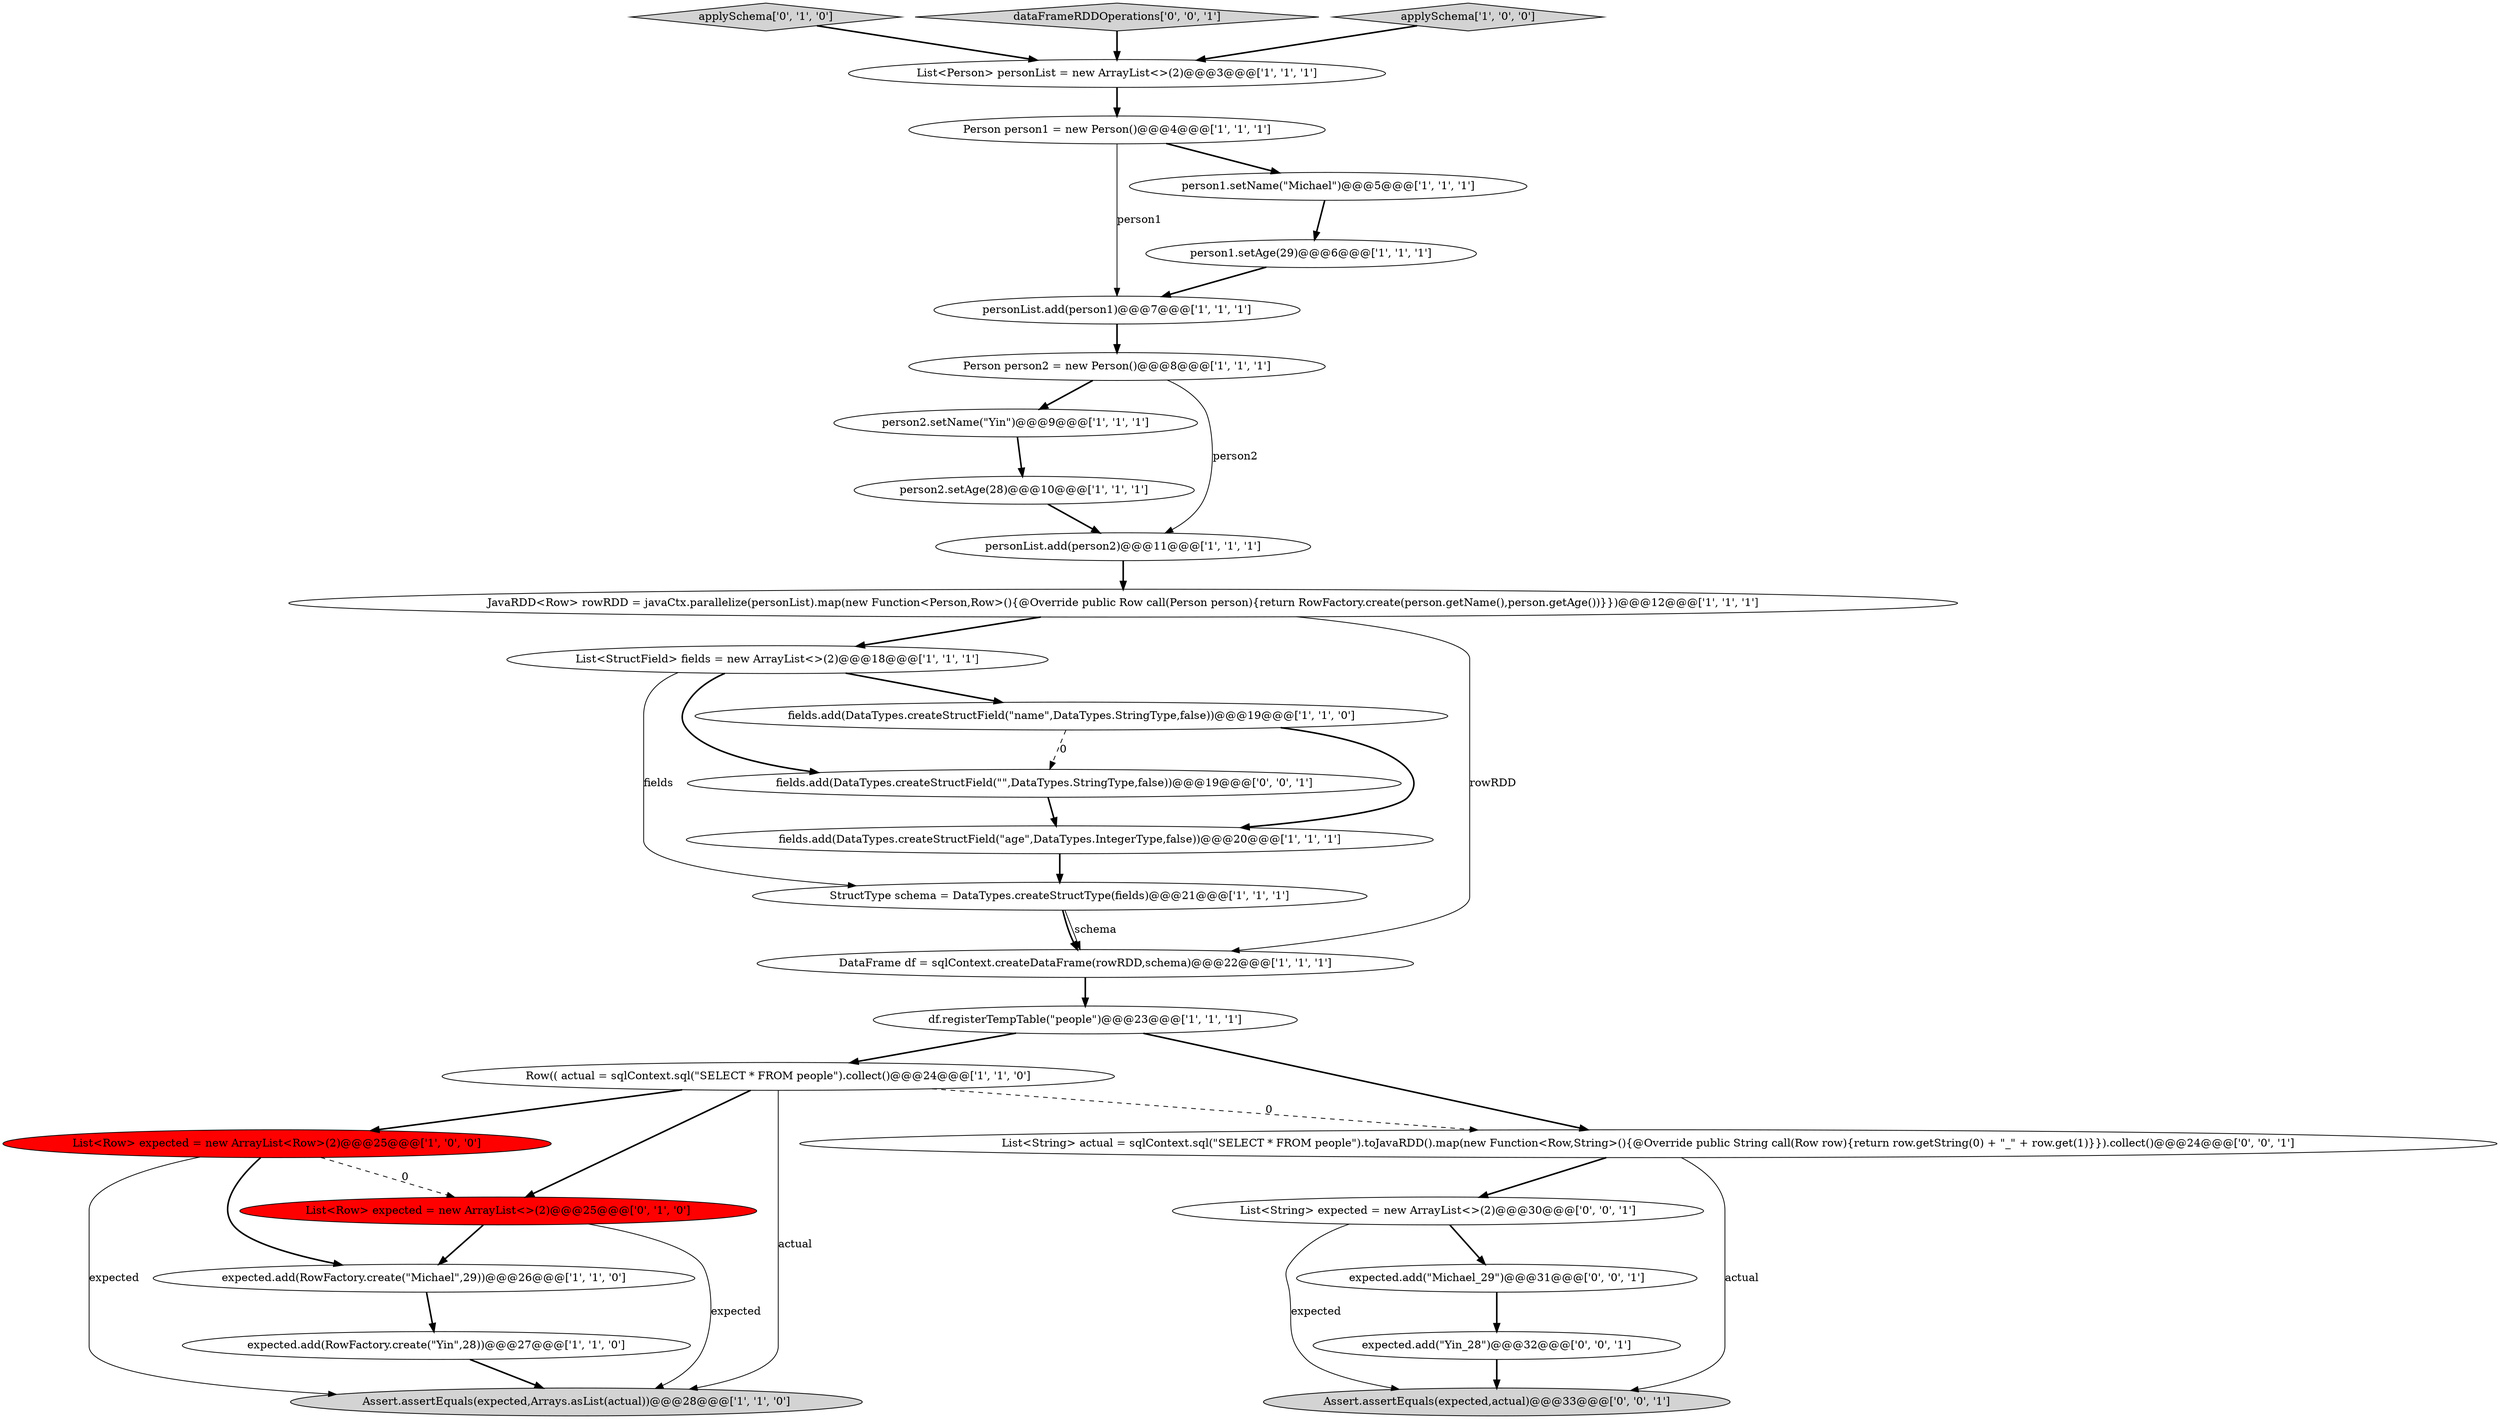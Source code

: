 digraph {
8 [style = filled, label = "person2.setName(\"Yin\")@@@9@@@['1', '1', '1']", fillcolor = white, shape = ellipse image = "AAA0AAABBB1BBB"];
13 [style = filled, label = "StructType schema = DataTypes.createStructType(fields)@@@21@@@['1', '1', '1']", fillcolor = white, shape = ellipse image = "AAA0AAABBB1BBB"];
29 [style = filled, label = "List<String> actual = sqlContext.sql(\"SELECT * FROM people\").toJavaRDD().map(new Function<Row,String>(){@Override public String call(Row row){return row.getString(0) + \"_\" + row.get(1)}}).collect()@@@24@@@['0', '0', '1']", fillcolor = white, shape = ellipse image = "AAA0AAABBB3BBB"];
1 [style = filled, label = "Person person1 = new Person()@@@4@@@['1', '1', '1']", fillcolor = white, shape = ellipse image = "AAA0AAABBB1BBB"];
24 [style = filled, label = "Assert.assertEquals(expected,actual)@@@33@@@['0', '0', '1']", fillcolor = lightgray, shape = ellipse image = "AAA0AAABBB3BBB"];
23 [style = filled, label = "applySchema['0', '1', '0']", fillcolor = lightgray, shape = diamond image = "AAA0AAABBB2BBB"];
27 [style = filled, label = "fields.add(DataTypes.createStructField(\"\",DataTypes.StringType,false))@@@19@@@['0', '0', '1']", fillcolor = white, shape = ellipse image = "AAA0AAABBB3BBB"];
30 [style = filled, label = "expected.add(\"Michael_29\")@@@31@@@['0', '0', '1']", fillcolor = white, shape = ellipse image = "AAA0AAABBB3BBB"];
6 [style = filled, label = "personList.add(person1)@@@7@@@['1', '1', '1']", fillcolor = white, shape = ellipse image = "AAA0AAABBB1BBB"];
26 [style = filled, label = "dataFrameRDDOperations['0', '0', '1']", fillcolor = lightgray, shape = diamond image = "AAA0AAABBB3BBB"];
10 [style = filled, label = "List<Person> personList = new ArrayList<>(2)@@@3@@@['1', '1', '1']", fillcolor = white, shape = ellipse image = "AAA0AAABBB1BBB"];
11 [style = filled, label = "List<StructField> fields = new ArrayList<>(2)@@@18@@@['1', '1', '1']", fillcolor = white, shape = ellipse image = "AAA0AAABBB1BBB"];
15 [style = filled, label = "DataFrame df = sqlContext.createDataFrame(rowRDD,schema)@@@22@@@['1', '1', '1']", fillcolor = white, shape = ellipse image = "AAA0AAABBB1BBB"];
0 [style = filled, label = "Row(( actual = sqlContext.sql(\"SELECT * FROM people\").collect()@@@24@@@['1', '1', '0']", fillcolor = white, shape = ellipse image = "AAA0AAABBB1BBB"];
2 [style = filled, label = "fields.add(DataTypes.createStructField(\"name\",DataTypes.StringType,false))@@@19@@@['1', '1', '0']", fillcolor = white, shape = ellipse image = "AAA0AAABBB1BBB"];
12 [style = filled, label = "applySchema['1', '0', '0']", fillcolor = lightgray, shape = diamond image = "AAA0AAABBB1BBB"];
5 [style = filled, label = "person1.setName(\"Michael\")@@@5@@@['1', '1', '1']", fillcolor = white, shape = ellipse image = "AAA0AAABBB1BBB"];
7 [style = filled, label = "List<Row> expected = new ArrayList<Row>(2)@@@25@@@['1', '0', '0']", fillcolor = red, shape = ellipse image = "AAA1AAABBB1BBB"];
19 [style = filled, label = "Person person2 = new Person()@@@8@@@['1', '1', '1']", fillcolor = white, shape = ellipse image = "AAA0AAABBB1BBB"];
14 [style = filled, label = "fields.add(DataTypes.createStructField(\"age\",DataTypes.IntegerType,false))@@@20@@@['1', '1', '1']", fillcolor = white, shape = ellipse image = "AAA0AAABBB1BBB"];
22 [style = filled, label = "List<Row> expected = new ArrayList<>(2)@@@25@@@['0', '1', '0']", fillcolor = red, shape = ellipse image = "AAA1AAABBB2BBB"];
20 [style = filled, label = "Assert.assertEquals(expected,Arrays.asList(actual))@@@28@@@['1', '1', '0']", fillcolor = lightgray, shape = ellipse image = "AAA0AAABBB1BBB"];
25 [style = filled, label = "List<String> expected = new ArrayList<>(2)@@@30@@@['0', '0', '1']", fillcolor = white, shape = ellipse image = "AAA0AAABBB3BBB"];
21 [style = filled, label = "person1.setAge(29)@@@6@@@['1', '1', '1']", fillcolor = white, shape = ellipse image = "AAA0AAABBB1BBB"];
28 [style = filled, label = "expected.add(\"Yin_28\")@@@32@@@['0', '0', '1']", fillcolor = white, shape = ellipse image = "AAA0AAABBB3BBB"];
17 [style = filled, label = "JavaRDD<Row> rowRDD = javaCtx.parallelize(personList).map(new Function<Person,Row>(){@Override public Row call(Person person){return RowFactory.create(person.getName(),person.getAge())}})@@@12@@@['1', '1', '1']", fillcolor = white, shape = ellipse image = "AAA0AAABBB1BBB"];
3 [style = filled, label = "personList.add(person2)@@@11@@@['1', '1', '1']", fillcolor = white, shape = ellipse image = "AAA0AAABBB1BBB"];
18 [style = filled, label = "expected.add(RowFactory.create(\"Michael\",29))@@@26@@@['1', '1', '0']", fillcolor = white, shape = ellipse image = "AAA0AAABBB1BBB"];
4 [style = filled, label = "df.registerTempTable(\"people\")@@@23@@@['1', '1', '1']", fillcolor = white, shape = ellipse image = "AAA0AAABBB1BBB"];
9 [style = filled, label = "person2.setAge(28)@@@10@@@['1', '1', '1']", fillcolor = white, shape = ellipse image = "AAA0AAABBB1BBB"];
16 [style = filled, label = "expected.add(RowFactory.create(\"Yin\",28))@@@27@@@['1', '1', '0']", fillcolor = white, shape = ellipse image = "AAA0AAABBB1BBB"];
1->5 [style = bold, label=""];
25->24 [style = solid, label="expected"];
0->20 [style = solid, label="actual"];
27->14 [style = bold, label=""];
21->6 [style = bold, label=""];
26->10 [style = bold, label=""];
11->13 [style = solid, label="fields"];
25->30 [style = bold, label=""];
2->27 [style = dashed, label="0"];
17->15 [style = solid, label="rowRDD"];
29->25 [style = bold, label=""];
4->29 [style = bold, label=""];
19->3 [style = solid, label="person2"];
6->19 [style = bold, label=""];
7->20 [style = solid, label="expected"];
11->2 [style = bold, label=""];
19->8 [style = bold, label=""];
4->0 [style = bold, label=""];
0->7 [style = bold, label=""];
5->21 [style = bold, label=""];
13->15 [style = solid, label="schema"];
12->10 [style = bold, label=""];
22->18 [style = bold, label=""];
30->28 [style = bold, label=""];
29->24 [style = solid, label="actual"];
0->22 [style = bold, label=""];
22->20 [style = solid, label="expected"];
2->14 [style = bold, label=""];
1->6 [style = solid, label="person1"];
0->29 [style = dashed, label="0"];
15->4 [style = bold, label=""];
8->9 [style = bold, label=""];
23->10 [style = bold, label=""];
7->18 [style = bold, label=""];
28->24 [style = bold, label=""];
9->3 [style = bold, label=""];
3->17 [style = bold, label=""];
13->15 [style = bold, label=""];
14->13 [style = bold, label=""];
10->1 [style = bold, label=""];
16->20 [style = bold, label=""];
7->22 [style = dashed, label="0"];
11->27 [style = bold, label=""];
17->11 [style = bold, label=""];
18->16 [style = bold, label=""];
}
